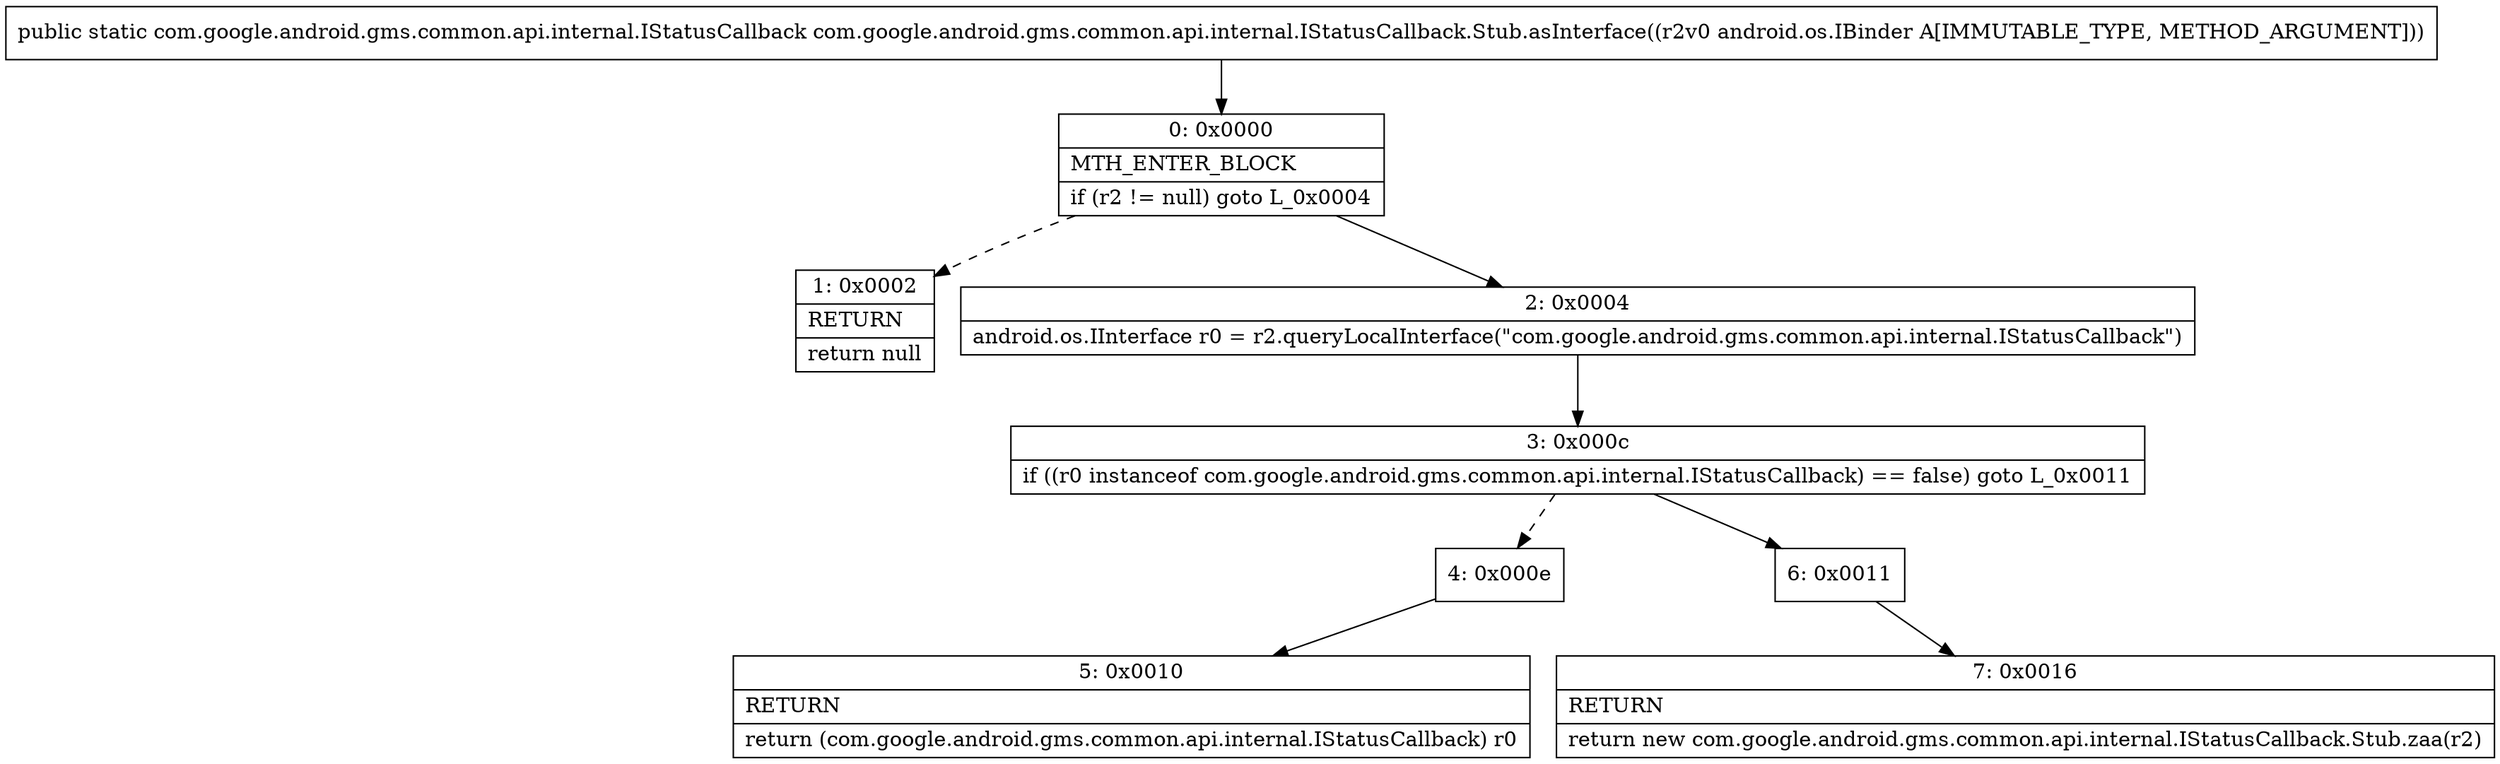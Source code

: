 digraph "CFG forcom.google.android.gms.common.api.internal.IStatusCallback.Stub.asInterface(Landroid\/os\/IBinder;)Lcom\/google\/android\/gms\/common\/api\/internal\/IStatusCallback;" {
Node_0 [shape=record,label="{0\:\ 0x0000|MTH_ENTER_BLOCK\l|if (r2 != null) goto L_0x0004\l}"];
Node_1 [shape=record,label="{1\:\ 0x0002|RETURN\l|return null\l}"];
Node_2 [shape=record,label="{2\:\ 0x0004|android.os.IInterface r0 = r2.queryLocalInterface(\"com.google.android.gms.common.api.internal.IStatusCallback\")\l}"];
Node_3 [shape=record,label="{3\:\ 0x000c|if ((r0 instanceof com.google.android.gms.common.api.internal.IStatusCallback) == false) goto L_0x0011\l}"];
Node_4 [shape=record,label="{4\:\ 0x000e}"];
Node_5 [shape=record,label="{5\:\ 0x0010|RETURN\l|return (com.google.android.gms.common.api.internal.IStatusCallback) r0\l}"];
Node_6 [shape=record,label="{6\:\ 0x0011}"];
Node_7 [shape=record,label="{7\:\ 0x0016|RETURN\l|return new com.google.android.gms.common.api.internal.IStatusCallback.Stub.zaa(r2)\l}"];
MethodNode[shape=record,label="{public static com.google.android.gms.common.api.internal.IStatusCallback com.google.android.gms.common.api.internal.IStatusCallback.Stub.asInterface((r2v0 android.os.IBinder A[IMMUTABLE_TYPE, METHOD_ARGUMENT])) }"];
MethodNode -> Node_0;
Node_0 -> Node_1[style=dashed];
Node_0 -> Node_2;
Node_2 -> Node_3;
Node_3 -> Node_4[style=dashed];
Node_3 -> Node_6;
Node_4 -> Node_5;
Node_6 -> Node_7;
}

